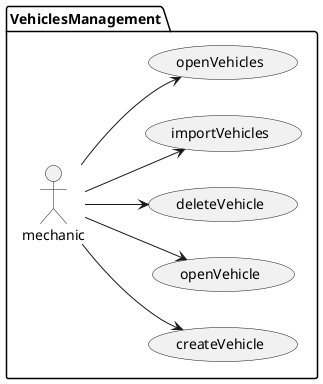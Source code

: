 @startuml

left to right direction


package VehiclesManagement {
:mechanic: --> (createVehicle)
:mechanic: --> (openVehicle)
:mechanic: --> (deleteVehicle)
:mechanic: --> (importVehicles)
:mechanic: --> (openVehicles)
}

@enduml
